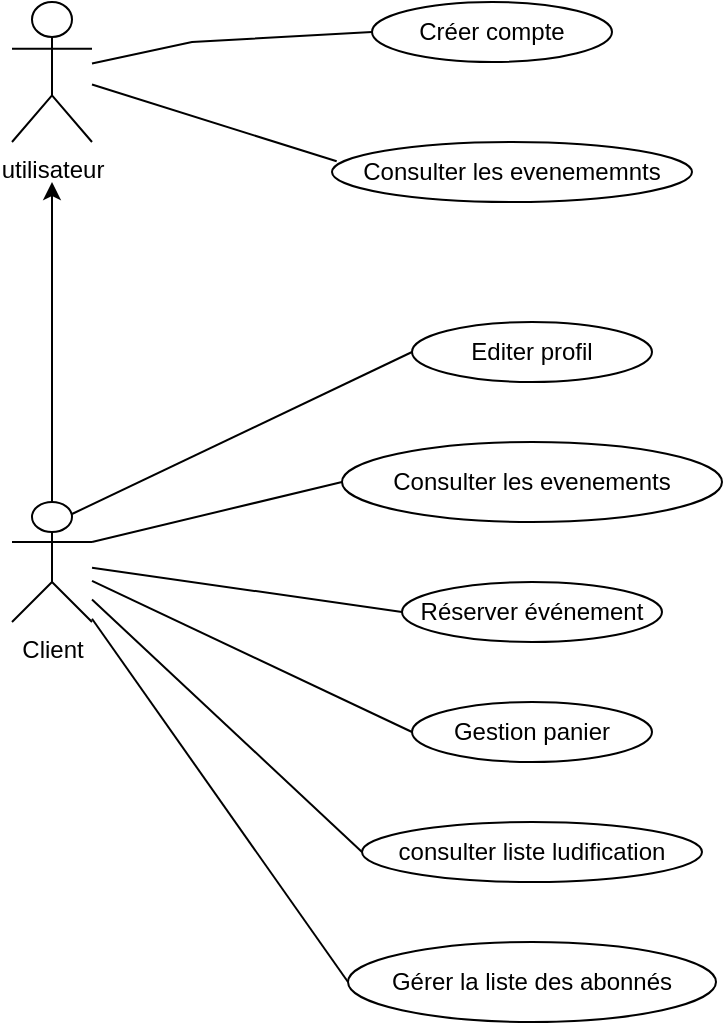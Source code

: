 <mxfile version="20.8.16" type="github">
  <diagram name="Page-1" id="p2lF4CjEwVdkAPOwomgc">
    <mxGraphModel dx="1173" dy="627" grid="1" gridSize="10" guides="1" tooltips="1" connect="1" arrows="1" fold="1" page="1" pageScale="1" pageWidth="827" pageHeight="1169" math="0" shadow="0">
      <root>
        <mxCell id="0" />
        <mxCell id="1" parent="0" />
        <mxCell id="h1d5hpDYS3AxuV8sNcCp-1" value="utilisateur" style="shape=umlActor;verticalLabelPosition=bottom;verticalAlign=top;html=1;outlineConnect=0;" vertex="1" parent="1">
          <mxGeometry x="50" y="40" width="40" height="70" as="geometry" />
        </mxCell>
        <mxCell id="h1d5hpDYS3AxuV8sNcCp-2" value="Créer compte" style="ellipse;whiteSpace=wrap;html=1;" vertex="1" parent="1">
          <mxGeometry x="230" y="40" width="120" height="30" as="geometry" />
        </mxCell>
        <mxCell id="h1d5hpDYS3AxuV8sNcCp-4" value="Consulter les evenememnts" style="ellipse;whiteSpace=wrap;html=1;" vertex="1" parent="1">
          <mxGeometry x="210" y="110" width="180" height="30" as="geometry" />
        </mxCell>
        <mxCell id="h1d5hpDYS3AxuV8sNcCp-6" value="" style="endArrow=none;html=1;rounded=0;entryX=0;entryY=0.5;entryDx=0;entryDy=0;" edge="1" parent="1" source="h1d5hpDYS3AxuV8sNcCp-1" target="h1d5hpDYS3AxuV8sNcCp-2">
          <mxGeometry width="50" height="50" relative="1" as="geometry">
            <mxPoint x="110" y="100" as="sourcePoint" />
            <mxPoint x="160" y="50" as="targetPoint" />
            <Array as="points">
              <mxPoint x="140" y="60" />
            </Array>
          </mxGeometry>
        </mxCell>
        <mxCell id="h1d5hpDYS3AxuV8sNcCp-7" value="" style="endArrow=none;html=1;rounded=0;entryX=0.013;entryY=0.322;entryDx=0;entryDy=0;entryPerimeter=0;" edge="1" parent="1" source="h1d5hpDYS3AxuV8sNcCp-1" target="h1d5hpDYS3AxuV8sNcCp-4">
          <mxGeometry width="50" height="50" relative="1" as="geometry">
            <mxPoint x="130" y="120" as="sourcePoint" />
            <mxPoint x="180" y="70" as="targetPoint" />
          </mxGeometry>
        </mxCell>
        <mxCell id="h1d5hpDYS3AxuV8sNcCp-12" style="edgeStyle=orthogonalEdgeStyle;rounded=0;orthogonalLoop=1;jettySize=auto;html=1;" edge="1" parent="1" source="h1d5hpDYS3AxuV8sNcCp-8">
          <mxGeometry relative="1" as="geometry">
            <mxPoint x="70" y="130" as="targetPoint" />
          </mxGeometry>
        </mxCell>
        <mxCell id="h1d5hpDYS3AxuV8sNcCp-8" value="Client" style="shape=umlActor;verticalLabelPosition=bottom;verticalAlign=top;html=1;outlineConnect=0;" vertex="1" parent="1">
          <mxGeometry x="50" y="290" width="40" height="60" as="geometry" />
        </mxCell>
        <mxCell id="h1d5hpDYS3AxuV8sNcCp-13" value="Editer profil" style="ellipse;whiteSpace=wrap;html=1;" vertex="1" parent="1">
          <mxGeometry x="250" y="200" width="120" height="30" as="geometry" />
        </mxCell>
        <mxCell id="h1d5hpDYS3AxuV8sNcCp-14" value="Gestion panier" style="ellipse;whiteSpace=wrap;html=1;" vertex="1" parent="1">
          <mxGeometry x="250" y="390" width="120" height="30" as="geometry" />
        </mxCell>
        <mxCell id="h1d5hpDYS3AxuV8sNcCp-15" value="Réserver événement" style="ellipse;whiteSpace=wrap;html=1;" vertex="1" parent="1">
          <mxGeometry x="245" y="330" width="130" height="30" as="geometry" />
        </mxCell>
        <mxCell id="h1d5hpDYS3AxuV8sNcCp-16" value="consulter liste ludification" style="ellipse;whiteSpace=wrap;html=1;" vertex="1" parent="1">
          <mxGeometry x="225" y="450" width="170" height="30" as="geometry" />
        </mxCell>
        <mxCell id="h1d5hpDYS3AxuV8sNcCp-17" value="Consulter les evenements" style="ellipse;whiteSpace=wrap;html=1;" vertex="1" parent="1">
          <mxGeometry x="215" y="260" width="190" height="40" as="geometry" />
        </mxCell>
        <mxCell id="h1d5hpDYS3AxuV8sNcCp-19" value="Gérer la liste des abonnés" style="ellipse;whiteSpace=wrap;html=1;" vertex="1" parent="1">
          <mxGeometry x="218" y="510" width="184" height="40" as="geometry" />
        </mxCell>
        <mxCell id="h1d5hpDYS3AxuV8sNcCp-21" style="edgeStyle=orthogonalEdgeStyle;rounded=0;orthogonalLoop=1;jettySize=auto;html=1;exitX=0.5;exitY=1;exitDx=0;exitDy=0;" edge="1" parent="1" source="h1d5hpDYS3AxuV8sNcCp-14" target="h1d5hpDYS3AxuV8sNcCp-14">
          <mxGeometry relative="1" as="geometry" />
        </mxCell>
        <mxCell id="h1d5hpDYS3AxuV8sNcCp-22" value="" style="endArrow=none;html=1;rounded=0;entryX=0;entryY=0.5;entryDx=0;entryDy=0;exitX=0.75;exitY=0.1;exitDx=0;exitDy=0;exitPerimeter=0;" edge="1" parent="1" source="h1d5hpDYS3AxuV8sNcCp-8" target="h1d5hpDYS3AxuV8sNcCp-13">
          <mxGeometry width="50" height="50" relative="1" as="geometry">
            <mxPoint x="90" y="290" as="sourcePoint" />
            <mxPoint x="140" y="240" as="targetPoint" />
          </mxGeometry>
        </mxCell>
        <mxCell id="h1d5hpDYS3AxuV8sNcCp-23" value="" style="endArrow=none;html=1;rounded=0;entryX=0;entryY=0.5;entryDx=0;entryDy=0;" edge="1" parent="1" source="h1d5hpDYS3AxuV8sNcCp-8" target="h1d5hpDYS3AxuV8sNcCp-15">
          <mxGeometry width="50" height="50" relative="1" as="geometry">
            <mxPoint x="140" y="360" as="sourcePoint" />
            <mxPoint x="190" y="310" as="targetPoint" />
          </mxGeometry>
        </mxCell>
        <mxCell id="h1d5hpDYS3AxuV8sNcCp-24" value="" style="endArrow=none;html=1;rounded=0;entryX=0;entryY=0.5;entryDx=0;entryDy=0;exitX=1;exitY=0.333;exitDx=0;exitDy=0;exitPerimeter=0;" edge="1" parent="1" source="h1d5hpDYS3AxuV8sNcCp-8" target="h1d5hpDYS3AxuV8sNcCp-17">
          <mxGeometry width="50" height="50" relative="1" as="geometry">
            <mxPoint x="130" y="345" as="sourcePoint" />
            <mxPoint x="180" y="295" as="targetPoint" />
          </mxGeometry>
        </mxCell>
        <mxCell id="h1d5hpDYS3AxuV8sNcCp-25" value="" style="endArrow=none;html=1;rounded=0;entryX=0;entryY=0.5;entryDx=0;entryDy=0;" edge="1" parent="1" source="h1d5hpDYS3AxuV8sNcCp-8" target="h1d5hpDYS3AxuV8sNcCp-14">
          <mxGeometry width="50" height="50" relative="1" as="geometry">
            <mxPoint x="140" y="360" as="sourcePoint" />
            <mxPoint x="190" y="310" as="targetPoint" />
          </mxGeometry>
        </mxCell>
        <mxCell id="h1d5hpDYS3AxuV8sNcCp-26" value="" style="endArrow=none;html=1;rounded=0;entryX=0;entryY=0.5;entryDx=0;entryDy=0;" edge="1" parent="1" source="h1d5hpDYS3AxuV8sNcCp-8" target="h1d5hpDYS3AxuV8sNcCp-16">
          <mxGeometry width="50" height="50" relative="1" as="geometry">
            <mxPoint x="140" y="360" as="sourcePoint" />
            <mxPoint x="190" y="310" as="targetPoint" />
          </mxGeometry>
        </mxCell>
        <mxCell id="h1d5hpDYS3AxuV8sNcCp-27" value="" style="endArrow=none;html=1;rounded=0;entryX=0;entryY=0.5;entryDx=0;entryDy=0;" edge="1" parent="1" source="h1d5hpDYS3AxuV8sNcCp-8" target="h1d5hpDYS3AxuV8sNcCp-19">
          <mxGeometry width="50" height="50" relative="1" as="geometry">
            <mxPoint x="140" y="360" as="sourcePoint" />
            <mxPoint x="190" y="310" as="targetPoint" />
          </mxGeometry>
        </mxCell>
      </root>
    </mxGraphModel>
  </diagram>
</mxfile>
